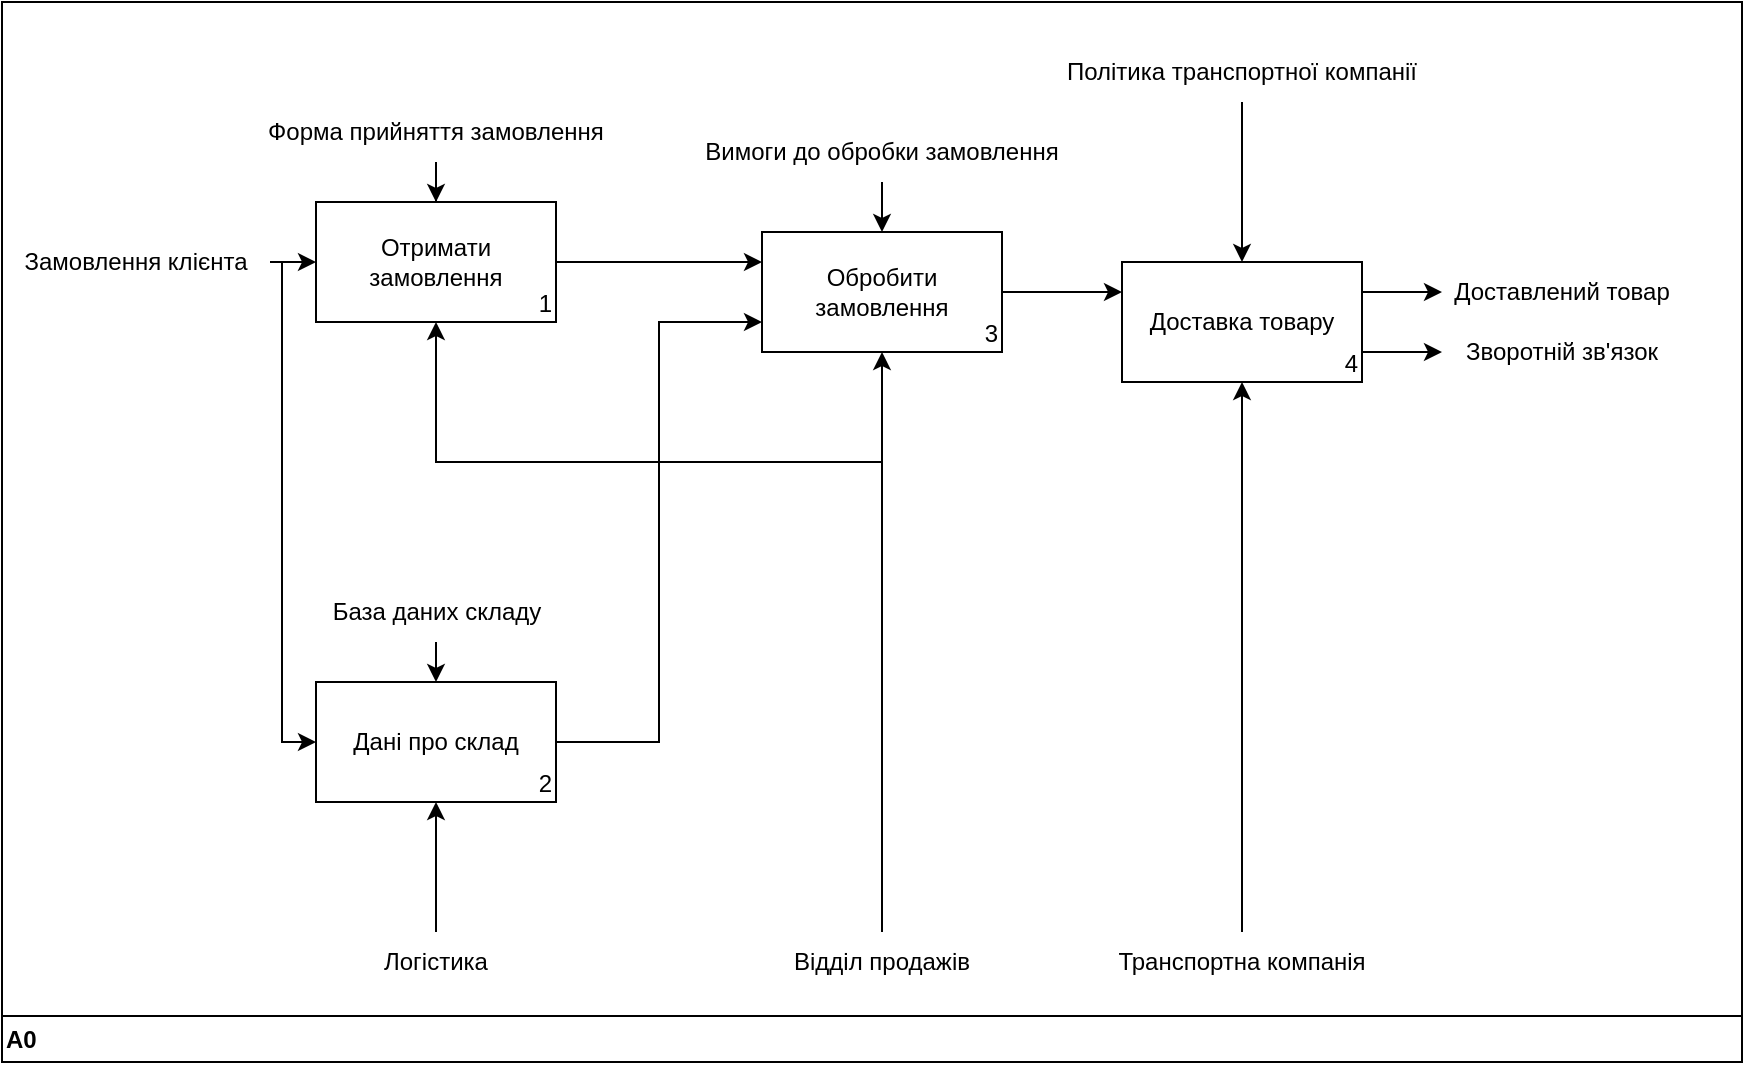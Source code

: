 <mxfile version="25.0.2">
  <diagram name="Страница — 1" id="J1kC0_Oe8Ekz8Qwozpw1">
    <mxGraphModel dx="1834" dy="880" grid="1" gridSize="10" guides="1" tooltips="1" connect="1" arrows="1" fold="1" page="0" pageScale="1" pageWidth="827" pageHeight="1169" math="0" shadow="0">
      <root>
        <mxCell id="0" />
        <mxCell id="1" parent="0" />
        <mxCell id="ctl0Pf9ggWWuzBs3fEdE-3" value="А0" style="swimlane;whiteSpace=wrap;html=1;flipV=1;align=left;" parent="1" vertex="1">
          <mxGeometry x="-80" y="150" width="870" height="530" as="geometry" />
        </mxCell>
        <mxCell id="t7neWUMmeDFfK0kkXuAY-13" style="edgeStyle=orthogonalEdgeStyle;rounded=0;orthogonalLoop=1;jettySize=auto;html=1;exitX=1;exitY=0.5;exitDx=0;exitDy=0;entryX=0;entryY=0.25;entryDx=0;entryDy=0;" edge="1" parent="ctl0Pf9ggWWuzBs3fEdE-3" source="ctl0Pf9ggWWuzBs3fEdE-4" target="t7neWUMmeDFfK0kkXuAY-12">
          <mxGeometry relative="1" as="geometry" />
        </mxCell>
        <mxCell id="ctl0Pf9ggWWuzBs3fEdE-4" value="Обробити замовлення" style="rounded=0;whiteSpace=wrap;html=1;" parent="ctl0Pf9ggWWuzBs3fEdE-3" vertex="1">
          <mxGeometry x="380" y="115" width="120" height="60" as="geometry" />
        </mxCell>
        <mxCell id="t7neWUMmeDFfK0kkXuAY-4" style="edgeStyle=orthogonalEdgeStyle;rounded=0;orthogonalLoop=1;jettySize=auto;html=1;exitX=1;exitY=0.5;exitDx=0;exitDy=0;entryX=0;entryY=0.75;entryDx=0;entryDy=0;" edge="1" parent="ctl0Pf9ggWWuzBs3fEdE-3" source="ctl0Pf9ggWWuzBs3fEdE-5" target="ctl0Pf9ggWWuzBs3fEdE-4">
          <mxGeometry relative="1" as="geometry" />
        </mxCell>
        <mxCell id="ctl0Pf9ggWWuzBs3fEdE-5" value="Дані про склад" style="rounded=0;whiteSpace=wrap;html=1;" parent="ctl0Pf9ggWWuzBs3fEdE-3" vertex="1">
          <mxGeometry x="157" y="340" width="120" height="60" as="geometry" />
        </mxCell>
        <mxCell id="t7neWUMmeDFfK0kkXuAY-3" style="edgeStyle=orthogonalEdgeStyle;rounded=0;orthogonalLoop=1;jettySize=auto;html=1;exitX=1;exitY=0.5;exitDx=0;exitDy=0;entryX=0;entryY=0.25;entryDx=0;entryDy=0;" edge="1" parent="ctl0Pf9ggWWuzBs3fEdE-3" source="ctl0Pf9ggWWuzBs3fEdE-12" target="ctl0Pf9ggWWuzBs3fEdE-4">
          <mxGeometry relative="1" as="geometry" />
        </mxCell>
        <mxCell id="ctl0Pf9ggWWuzBs3fEdE-12" value="Отримати замовлення" style="rounded=0;whiteSpace=wrap;html=1;" parent="ctl0Pf9ggWWuzBs3fEdE-3" vertex="1">
          <mxGeometry x="157" y="100" width="120" height="60" as="geometry" />
        </mxCell>
        <mxCell id="ctl0Pf9ggWWuzBs3fEdE-20" style="edgeStyle=orthogonalEdgeStyle;rounded=0;orthogonalLoop=1;jettySize=auto;html=1;exitX=1;exitY=0.5;exitDx=0;exitDy=0;entryX=0;entryY=0.5;entryDx=0;entryDy=0;" parent="ctl0Pf9ggWWuzBs3fEdE-3" source="ctl0Pf9ggWWuzBs3fEdE-15" target="ctl0Pf9ggWWuzBs3fEdE-12" edge="1">
          <mxGeometry relative="1" as="geometry" />
        </mxCell>
        <mxCell id="ctl0Pf9ggWWuzBs3fEdE-22" style="edgeStyle=orthogonalEdgeStyle;rounded=0;orthogonalLoop=1;jettySize=auto;html=1;exitX=1;exitY=0.5;exitDx=0;exitDy=0;entryX=0;entryY=0.5;entryDx=0;entryDy=0;" parent="ctl0Pf9ggWWuzBs3fEdE-3" source="ctl0Pf9ggWWuzBs3fEdE-15" target="ctl0Pf9ggWWuzBs3fEdE-5" edge="1">
          <mxGeometry relative="1" as="geometry">
            <Array as="points">
              <mxPoint x="140" y="130" />
              <mxPoint x="140" y="370" />
            </Array>
          </mxGeometry>
        </mxCell>
        <mxCell id="ctl0Pf9ggWWuzBs3fEdE-15" value="Замовлення клієнта" style="text;html=1;align=center;verticalAlign=middle;whiteSpace=wrap;rounded=0;" parent="ctl0Pf9ggWWuzBs3fEdE-3" vertex="1">
          <mxGeometry y="115" width="134" height="30" as="geometry" />
        </mxCell>
        <mxCell id="ctl0Pf9ggWWuzBs3fEdE-18" style="edgeStyle=orthogonalEdgeStyle;rounded=0;orthogonalLoop=1;jettySize=auto;html=1;exitX=0.5;exitY=1;exitDx=0;exitDy=0;" parent="ctl0Pf9ggWWuzBs3fEdE-3" source="ctl0Pf9ggWWuzBs3fEdE-16" target="ctl0Pf9ggWWuzBs3fEdE-12" edge="1">
          <mxGeometry relative="1" as="geometry" />
        </mxCell>
        <mxCell id="ctl0Pf9ggWWuzBs3fEdE-16" value="Форма прийняття замовлення" style="text;html=1;align=center;verticalAlign=middle;whiteSpace=wrap;rounded=0;" parent="ctl0Pf9ggWWuzBs3fEdE-3" vertex="1">
          <mxGeometry x="110" y="50" width="214" height="30" as="geometry" />
        </mxCell>
        <mxCell id="ctl0Pf9ggWWuzBs3fEdE-23" style="edgeStyle=orthogonalEdgeStyle;rounded=0;orthogonalLoop=1;jettySize=auto;html=1;exitX=0.5;exitY=0;exitDx=0;exitDy=0;entryX=0.5;entryY=1;entryDx=0;entryDy=0;" parent="ctl0Pf9ggWWuzBs3fEdE-3" source="ctl0Pf9ggWWuzBs3fEdE-21" target="ctl0Pf9ggWWuzBs3fEdE-5" edge="1">
          <mxGeometry relative="1" as="geometry" />
        </mxCell>
        <mxCell id="ctl0Pf9ggWWuzBs3fEdE-21" value="Логістика" style="text;html=1;align=center;verticalAlign=middle;whiteSpace=wrap;rounded=0;" parent="ctl0Pf9ggWWuzBs3fEdE-3" vertex="1">
          <mxGeometry x="145" y="465" width="144" height="30" as="geometry" />
        </mxCell>
        <mxCell id="t7neWUMmeDFfK0kkXuAY-2" style="edgeStyle=orthogonalEdgeStyle;rounded=0;orthogonalLoop=1;jettySize=auto;html=1;exitX=0.5;exitY=1;exitDx=0;exitDy=0;entryX=0.5;entryY=0;entryDx=0;entryDy=0;" edge="1" parent="ctl0Pf9ggWWuzBs3fEdE-3" source="t7neWUMmeDFfK0kkXuAY-1" target="ctl0Pf9ggWWuzBs3fEdE-5">
          <mxGeometry relative="1" as="geometry" />
        </mxCell>
        <mxCell id="t7neWUMmeDFfK0kkXuAY-1" value="База даних складу" style="text;html=1;align=center;verticalAlign=middle;whiteSpace=wrap;rounded=0;" vertex="1" parent="ctl0Pf9ggWWuzBs3fEdE-3">
          <mxGeometry x="150.5" y="290" width="133" height="30" as="geometry" />
        </mxCell>
        <mxCell id="t7neWUMmeDFfK0kkXuAY-8" style="edgeStyle=orthogonalEdgeStyle;rounded=0;orthogonalLoop=1;jettySize=auto;html=1;exitX=0.5;exitY=0;exitDx=0;exitDy=0;entryX=0.5;entryY=1;entryDx=0;entryDy=0;" edge="1" parent="ctl0Pf9ggWWuzBs3fEdE-3" source="t7neWUMmeDFfK0kkXuAY-5" target="ctl0Pf9ggWWuzBs3fEdE-4">
          <mxGeometry relative="1" as="geometry" />
        </mxCell>
        <mxCell id="t7neWUMmeDFfK0kkXuAY-9" style="edgeStyle=orthogonalEdgeStyle;rounded=0;orthogonalLoop=1;jettySize=auto;html=1;exitX=0.5;exitY=0;exitDx=0;exitDy=0;" edge="1" parent="ctl0Pf9ggWWuzBs3fEdE-3" source="t7neWUMmeDFfK0kkXuAY-5" target="ctl0Pf9ggWWuzBs3fEdE-12">
          <mxGeometry relative="1" as="geometry">
            <Array as="points">
              <mxPoint x="440" y="230" />
              <mxPoint x="217" y="230" />
            </Array>
          </mxGeometry>
        </mxCell>
        <mxCell id="t7neWUMmeDFfK0kkXuAY-5" value="Відділ продажів" style="text;html=1;align=center;verticalAlign=middle;whiteSpace=wrap;rounded=0;" vertex="1" parent="ctl0Pf9ggWWuzBs3fEdE-3">
          <mxGeometry x="390" y="465" width="100" height="30" as="geometry" />
        </mxCell>
        <mxCell id="t7neWUMmeDFfK0kkXuAY-11" style="edgeStyle=orthogonalEdgeStyle;rounded=0;orthogonalLoop=1;jettySize=auto;html=1;exitX=0.5;exitY=1;exitDx=0;exitDy=0;" edge="1" parent="ctl0Pf9ggWWuzBs3fEdE-3" source="t7neWUMmeDFfK0kkXuAY-10" target="ctl0Pf9ggWWuzBs3fEdE-4">
          <mxGeometry relative="1" as="geometry" />
        </mxCell>
        <mxCell id="t7neWUMmeDFfK0kkXuAY-10" value="Вимоги до обробки замовлення" style="text;html=1;align=center;verticalAlign=middle;whiteSpace=wrap;rounded=0;" vertex="1" parent="ctl0Pf9ggWWuzBs3fEdE-3">
          <mxGeometry x="333" y="60" width="214" height="30" as="geometry" />
        </mxCell>
        <mxCell id="t7neWUMmeDFfK0kkXuAY-19" style="edgeStyle=orthogonalEdgeStyle;rounded=0;orthogonalLoop=1;jettySize=auto;html=1;exitX=1;exitY=0.75;exitDx=0;exitDy=0;" edge="1" parent="ctl0Pf9ggWWuzBs3fEdE-3" source="t7neWUMmeDFfK0kkXuAY-12" target="t7neWUMmeDFfK0kkXuAY-18">
          <mxGeometry relative="1" as="geometry" />
        </mxCell>
        <mxCell id="t7neWUMmeDFfK0kkXuAY-20" style="edgeStyle=orthogonalEdgeStyle;rounded=0;orthogonalLoop=1;jettySize=auto;html=1;exitX=1;exitY=0.25;exitDx=0;exitDy=0;" edge="1" parent="ctl0Pf9ggWWuzBs3fEdE-3" source="t7neWUMmeDFfK0kkXuAY-12" target="t7neWUMmeDFfK0kkXuAY-17">
          <mxGeometry relative="1" as="geometry" />
        </mxCell>
        <mxCell id="t7neWUMmeDFfK0kkXuAY-12" value="Доставка товару" style="rounded=0;whiteSpace=wrap;html=1;" vertex="1" parent="ctl0Pf9ggWWuzBs3fEdE-3">
          <mxGeometry x="560" y="130" width="120" height="60" as="geometry" />
        </mxCell>
        <mxCell id="t7neWUMmeDFfK0kkXuAY-16" style="edgeStyle=orthogonalEdgeStyle;rounded=0;orthogonalLoop=1;jettySize=auto;html=1;exitX=0.5;exitY=0;exitDx=0;exitDy=0;" edge="1" parent="ctl0Pf9ggWWuzBs3fEdE-3" source="t7neWUMmeDFfK0kkXuAY-15" target="t7neWUMmeDFfK0kkXuAY-12">
          <mxGeometry relative="1" as="geometry" />
        </mxCell>
        <mxCell id="t7neWUMmeDFfK0kkXuAY-15" value="Транспортна компанія" style="text;html=1;align=center;verticalAlign=middle;whiteSpace=wrap;rounded=0;" vertex="1" parent="ctl0Pf9ggWWuzBs3fEdE-3">
          <mxGeometry x="540" y="465" width="160" height="30" as="geometry" />
        </mxCell>
        <mxCell id="t7neWUMmeDFfK0kkXuAY-17" value="Доставлений товар" style="text;html=1;align=center;verticalAlign=middle;whiteSpace=wrap;rounded=0;" vertex="1" parent="ctl0Pf9ggWWuzBs3fEdE-3">
          <mxGeometry x="720" y="130" width="120" height="30" as="geometry" />
        </mxCell>
        <mxCell id="t7neWUMmeDFfK0kkXuAY-18" value="Зворотній зв&#39;язок" style="text;html=1;align=center;verticalAlign=middle;whiteSpace=wrap;rounded=0;" vertex="1" parent="ctl0Pf9ggWWuzBs3fEdE-3">
          <mxGeometry x="720" y="160" width="120" height="30" as="geometry" />
        </mxCell>
        <mxCell id="t7neWUMmeDFfK0kkXuAY-22" style="edgeStyle=orthogonalEdgeStyle;rounded=0;orthogonalLoop=1;jettySize=auto;html=1;exitX=0.5;exitY=1;exitDx=0;exitDy=0;" edge="1" parent="ctl0Pf9ggWWuzBs3fEdE-3" source="t7neWUMmeDFfK0kkXuAY-21" target="t7neWUMmeDFfK0kkXuAY-12">
          <mxGeometry relative="1" as="geometry" />
        </mxCell>
        <mxCell id="t7neWUMmeDFfK0kkXuAY-21" value="Політика транспортної компанії" style="text;html=1;align=center;verticalAlign=middle;whiteSpace=wrap;rounded=0;" vertex="1" parent="ctl0Pf9ggWWuzBs3fEdE-3">
          <mxGeometry x="525" y="20" width="190" height="30" as="geometry" />
        </mxCell>
        <mxCell id="t7neWUMmeDFfK0kkXuAY-23" value="1" style="text;html=1;align=right;verticalAlign=bottom;whiteSpace=wrap;rounded=0;" vertex="1" parent="ctl0Pf9ggWWuzBs3fEdE-3">
          <mxGeometry x="217" y="130" width="60" height="30" as="geometry" />
        </mxCell>
        <mxCell id="t7neWUMmeDFfK0kkXuAY-24" value="2" style="text;html=1;align=right;verticalAlign=bottom;whiteSpace=wrap;rounded=0;" vertex="1" parent="ctl0Pf9ggWWuzBs3fEdE-3">
          <mxGeometry x="217" y="370" width="60" height="30" as="geometry" />
        </mxCell>
        <mxCell id="t7neWUMmeDFfK0kkXuAY-25" value="3" style="text;html=1;align=right;verticalAlign=bottom;whiteSpace=wrap;rounded=0;" vertex="1" parent="ctl0Pf9ggWWuzBs3fEdE-3">
          <mxGeometry x="440" y="145" width="60" height="30" as="geometry" />
        </mxCell>
        <mxCell id="t7neWUMmeDFfK0kkXuAY-26" value="4" style="text;html=1;align=right;verticalAlign=bottom;whiteSpace=wrap;rounded=0;" vertex="1" parent="ctl0Pf9ggWWuzBs3fEdE-3">
          <mxGeometry x="620" y="160" width="60" height="30" as="geometry" />
        </mxCell>
      </root>
    </mxGraphModel>
  </diagram>
</mxfile>
